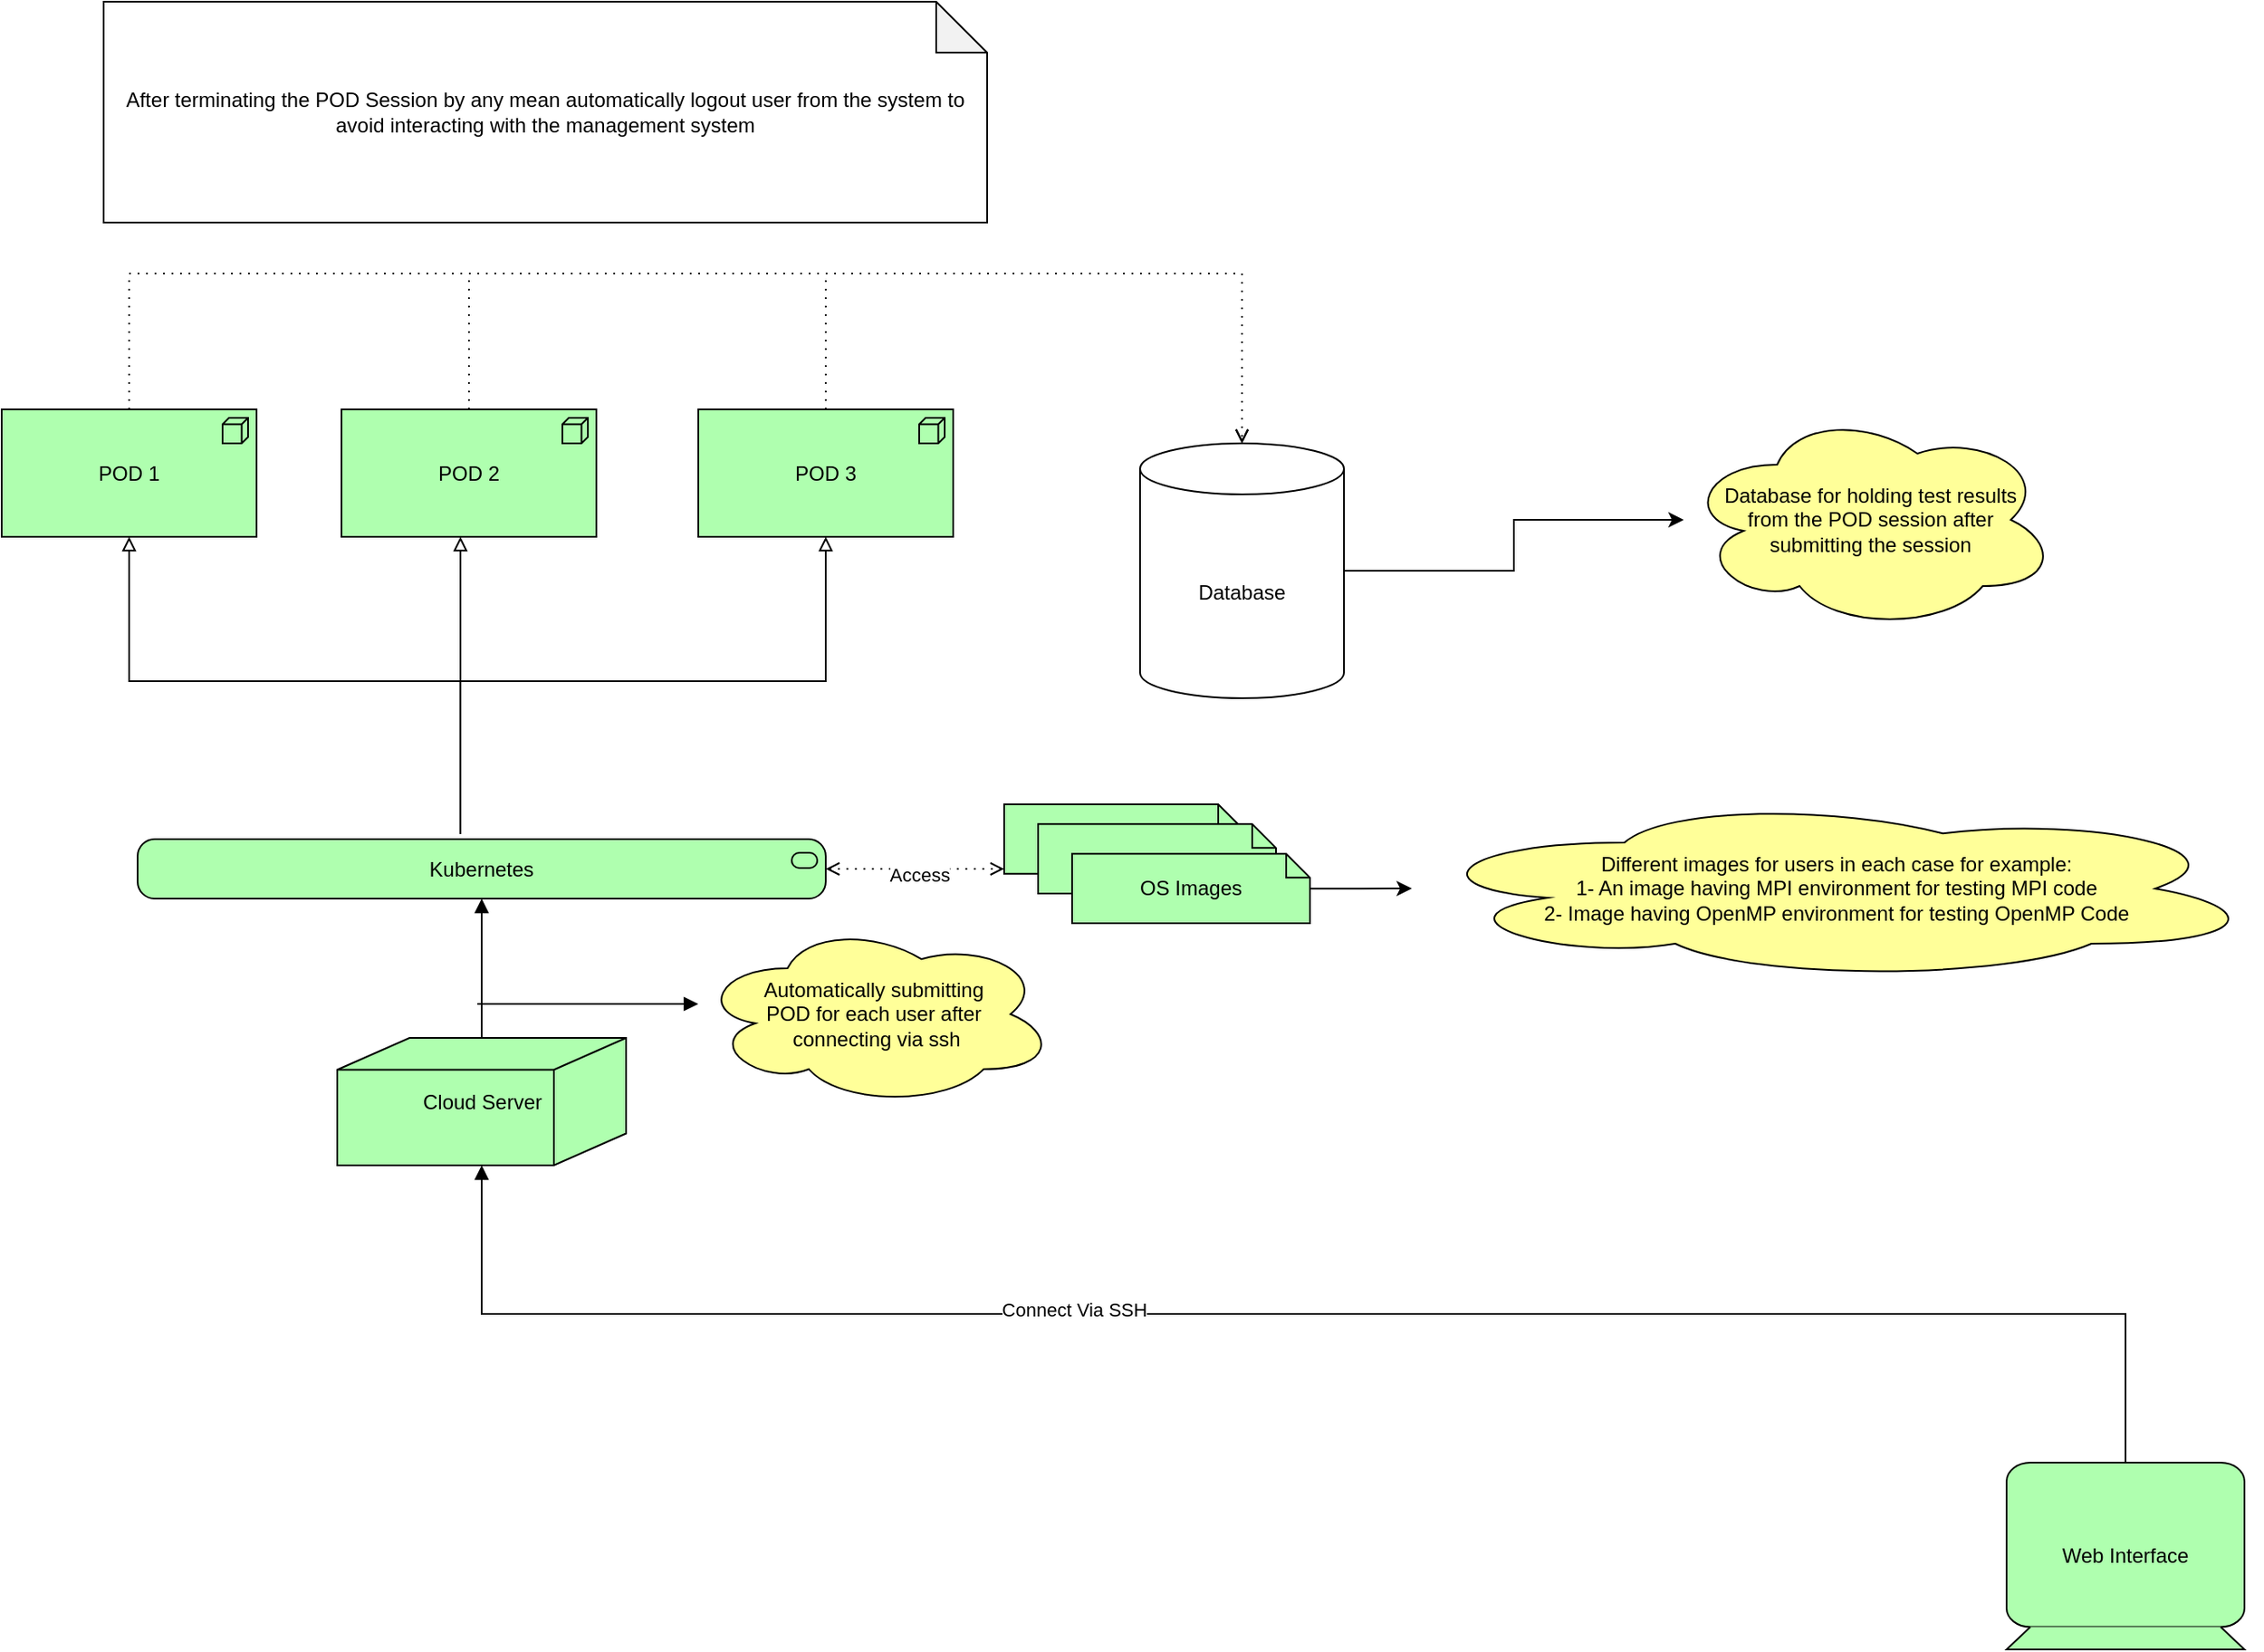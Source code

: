 <mxfile version="26.0.16">
  <diagram name="Page-1" id="8RpowJKbyrlr3DVdEzmi">
    <mxGraphModel dx="2049" dy="1120" grid="1" gridSize="10" guides="1" tooltips="1" connect="1" arrows="1" fold="1" page="1" pageScale="1" pageWidth="850" pageHeight="1100" math="0" shadow="0">
      <root>
        <mxCell id="0" />
        <mxCell id="1" parent="0" />
        <mxCell id="MGjpmvllVsbpUqZVuK8m-25" value="" style="group" vertex="1" connectable="0" parent="1">
          <mxGeometry x="600" y="512.5" width="180" height="70" as="geometry" />
        </mxCell>
        <mxCell id="MGjpmvllVsbpUqZVuK8m-22" value="" style="html=1;outlineConnect=0;whiteSpace=wrap;fillColor=#AFFFAF;shape=note;size=14;movable=1;resizable=1;rotatable=1;deletable=1;editable=1;locked=0;connectable=1;" vertex="1" parent="MGjpmvllVsbpUqZVuK8m-25">
          <mxGeometry width="140" height="40.833" as="geometry" />
        </mxCell>
        <mxCell id="MGjpmvllVsbpUqZVuK8m-23" value="" style="html=1;outlineConnect=0;whiteSpace=wrap;fillColor=#AFFFAF;shape=note;size=14;movable=1;resizable=1;rotatable=1;deletable=1;editable=1;locked=0;connectable=1;" vertex="1" parent="MGjpmvllVsbpUqZVuK8m-25">
          <mxGeometry x="20" y="11.667" width="140" height="40.833" as="geometry" />
        </mxCell>
        <mxCell id="MGjpmvllVsbpUqZVuK8m-24" value="OS Images" style="html=1;outlineConnect=0;whiteSpace=wrap;fillColor=#AFFFAF;shape=note;size=14;movable=1;resizable=1;rotatable=1;deletable=1;editable=1;locked=0;connectable=1;" vertex="1" parent="MGjpmvllVsbpUqZVuK8m-25">
          <mxGeometry x="40" y="29.167" width="140" height="40.833" as="geometry" />
        </mxCell>
        <mxCell id="MGjpmvllVsbpUqZVuK8m-39" value="" style="edgeStyle=elbowEdgeStyle;html=1;endArrow=open;elbow=vertical;endFill=0;dashed=1;startArrow=open;startFill=0;dashPattern=1 4;rounded=0;exitX=1;exitY=0.5;exitDx=0;exitDy=0;exitPerimeter=0;" edge="1" parent="MGjpmvllVsbpUqZVuK8m-25" source="MGjpmvllVsbpUqZVuK8m-30">
          <mxGeometry width="160" relative="1" as="geometry">
            <mxPoint x="-90" y="36.5" as="sourcePoint" />
            <mxPoint y="37.5" as="targetPoint" />
            <Array as="points">
              <mxPoint x="-70" y="38" />
            </Array>
          </mxGeometry>
        </mxCell>
        <mxCell id="MGjpmvllVsbpUqZVuK8m-41" value="Access" style="edgeLabel;html=1;align=center;verticalAlign=middle;resizable=0;points=[];" vertex="1" connectable="0" parent="MGjpmvllVsbpUqZVuK8m-39">
          <mxGeometry x="0.043" y="-2" relative="1" as="geometry">
            <mxPoint y="1" as="offset" />
          </mxGeometry>
        </mxCell>
        <mxCell id="MGjpmvllVsbpUqZVuK8m-28" value="Cloud Server" style="html=1;outlineConnect=0;whiteSpace=wrap;fillColor=#AFFFAF;shape=mxgraph.archimate3.node;" vertex="1" parent="1">
          <mxGeometry x="207.5" y="650" width="170" height="75" as="geometry" />
        </mxCell>
        <mxCell id="MGjpmvllVsbpUqZVuK8m-30" value="Kubernetes" style="html=1;outlineConnect=0;whiteSpace=wrap;fillColor=#AFFFAF;shape=mxgraph.archimate3.application;appType=serv;archiType=rounded" vertex="1" parent="1">
          <mxGeometry x="90" y="533" width="405" height="35" as="geometry" />
        </mxCell>
        <mxCell id="MGjpmvllVsbpUqZVuK8m-32" value="Web Interface" style="html=1;outlineConnect=0;whiteSpace=wrap;fillColor=#AFFFAF;shape=mxgraph.archimate3.device;" vertex="1" parent="1">
          <mxGeometry x="1190" y="900" width="140" height="110" as="geometry" />
        </mxCell>
        <mxCell id="MGjpmvllVsbpUqZVuK8m-35" value="" style="edgeStyle=elbowEdgeStyle;html=1;endArrow=block;dashed=0;elbow=vertical;endFill=1;rounded=0;" edge="1" parent="1" source="MGjpmvllVsbpUqZVuK8m-32" target="MGjpmvllVsbpUqZVuK8m-28">
          <mxGeometry width="160" relative="1" as="geometry">
            <mxPoint x="500" y="690" as="sourcePoint" />
            <mxPoint x="340" y="690" as="targetPoint" />
          </mxGeometry>
        </mxCell>
        <mxCell id="MGjpmvllVsbpUqZVuK8m-37" value="Connect Via SSH" style="edgeLabel;html=1;align=center;verticalAlign=middle;resizable=0;points=[];" vertex="1" connectable="0" parent="MGjpmvllVsbpUqZVuK8m-35">
          <mxGeometry x="0.237" y="-3" relative="1" as="geometry">
            <mxPoint as="offset" />
          </mxGeometry>
        </mxCell>
        <mxCell id="MGjpmvllVsbpUqZVuK8m-38" value="" style="edgeStyle=elbowEdgeStyle;html=1;endArrow=block;dashed=0;elbow=vertical;endFill=1;rounded=0;entryX=0.5;entryY=1;entryDx=0;entryDy=0;entryPerimeter=0;" edge="1" parent="1" source="MGjpmvllVsbpUqZVuK8m-28" target="MGjpmvllVsbpUqZVuK8m-30">
          <mxGeometry width="160" relative="1" as="geometry">
            <mxPoint x="320" y="640" as="sourcePoint" />
            <mxPoint x="500" y="690" as="targetPoint" />
          </mxGeometry>
        </mxCell>
        <mxCell id="MGjpmvllVsbpUqZVuK8m-42" value="POD 1" style="html=1;outlineConnect=0;whiteSpace=wrap;fillColor=#AFFFAF;shape=mxgraph.archimate3.application;appType=node;archiType=square;" vertex="1" parent="1">
          <mxGeometry x="10" y="280" width="150" height="75" as="geometry" />
        </mxCell>
        <mxCell id="MGjpmvllVsbpUqZVuK8m-43" value="POD 2" style="html=1;outlineConnect=0;whiteSpace=wrap;fillColor=#AFFFAF;shape=mxgraph.archimate3.application;appType=node;archiType=square;" vertex="1" parent="1">
          <mxGeometry x="210" y="280" width="150" height="75" as="geometry" />
        </mxCell>
        <mxCell id="MGjpmvllVsbpUqZVuK8m-44" value="POD 3" style="html=1;outlineConnect=0;whiteSpace=wrap;fillColor=#AFFFAF;shape=mxgraph.archimate3.application;appType=node;archiType=square;" vertex="1" parent="1">
          <mxGeometry x="420" y="280" width="150" height="75" as="geometry" />
        </mxCell>
        <mxCell id="MGjpmvllVsbpUqZVuK8m-45" value="" style="endArrow=block;html=1;endFill=0;edgeStyle=elbowEdgeStyle;elbow=vertical;rounded=0;entryX=0.5;entryY=1;entryDx=0;entryDy=0;entryPerimeter=0;exitX=0.469;exitY=-0.086;exitDx=0;exitDy=0;exitPerimeter=0;" edge="1" parent="1" source="MGjpmvllVsbpUqZVuK8m-30" target="MGjpmvllVsbpUqZVuK8m-42">
          <mxGeometry width="160" relative="1" as="geometry">
            <mxPoint x="340" y="490" as="sourcePoint" />
            <mxPoint x="500" y="490" as="targetPoint" />
            <Array as="points">
              <mxPoint x="190" y="440" />
            </Array>
          </mxGeometry>
        </mxCell>
        <mxCell id="MGjpmvllVsbpUqZVuK8m-46" value="" style="endArrow=block;html=1;endFill=0;edgeStyle=elbowEdgeStyle;elbow=vertical;rounded=0;" edge="1" parent="1" target="MGjpmvllVsbpUqZVuK8m-43">
          <mxGeometry width="160" relative="1" as="geometry">
            <mxPoint x="280" y="530" as="sourcePoint" />
            <mxPoint x="325" y="355" as="targetPoint" />
            <Array as="points">
              <mxPoint x="280" y="440" />
            </Array>
          </mxGeometry>
        </mxCell>
        <mxCell id="MGjpmvllVsbpUqZVuK8m-47" value="" style="endArrow=block;html=1;endFill=0;edgeStyle=elbowEdgeStyle;elbow=vertical;rounded=0;entryX=0.5;entryY=1;entryDx=0;entryDy=0;entryPerimeter=0;exitX=0.469;exitY=-0.086;exitDx=0;exitDy=0;exitPerimeter=0;" edge="1" parent="1" source="MGjpmvllVsbpUqZVuK8m-30" target="MGjpmvllVsbpUqZVuK8m-44">
          <mxGeometry width="160" relative="1" as="geometry">
            <mxPoint x="290" y="530" as="sourcePoint" />
            <mxPoint x="165" y="375" as="targetPoint" />
            <Array as="points">
              <mxPoint x="310" y="440" />
              <mxPoint x="270" y="443" />
            </Array>
          </mxGeometry>
        </mxCell>
        <mxCell id="MGjpmvllVsbpUqZVuK8m-55" style="edgeStyle=orthogonalEdgeStyle;rounded=0;orthogonalLoop=1;jettySize=auto;html=1;" edge="1" parent="1" source="MGjpmvllVsbpUqZVuK8m-48" target="MGjpmvllVsbpUqZVuK8m-54">
          <mxGeometry relative="1" as="geometry" />
        </mxCell>
        <mxCell id="MGjpmvllVsbpUqZVuK8m-48" value="Database" style="shape=cylinder3;whiteSpace=wrap;html=1;boundedLbl=1;backgroundOutline=1;size=15;" vertex="1" parent="1">
          <mxGeometry x="680" y="300" width="120" height="150" as="geometry" />
        </mxCell>
        <mxCell id="MGjpmvllVsbpUqZVuK8m-49" value="" style="edgeStyle=elbowEdgeStyle;html=1;endArrow=open;elbow=vertical;endFill=0;dashed=1;dashPattern=1 4;rounded=0;exitX=0.5;exitY=0;exitDx=0;exitDy=0;exitPerimeter=0;entryX=0.5;entryY=0;entryDx=0;entryDy=0;entryPerimeter=0;" edge="1" parent="1" source="MGjpmvllVsbpUqZVuK8m-44" target="MGjpmvllVsbpUqZVuK8m-48">
          <mxGeometry width="160" relative="1" as="geometry">
            <mxPoint x="510" y="220" as="sourcePoint" />
            <mxPoint x="670" y="220" as="targetPoint" />
            <Array as="points">
              <mxPoint x="620" y="200" />
            </Array>
          </mxGeometry>
        </mxCell>
        <mxCell id="MGjpmvllVsbpUqZVuK8m-50" value="" style="edgeStyle=elbowEdgeStyle;html=1;endArrow=open;elbow=vertical;endFill=0;dashed=1;dashPattern=1 4;rounded=0;exitX=0.5;exitY=0;exitDx=0;exitDy=0;exitPerimeter=0;entryX=0.5;entryY=0;entryDx=0;entryDy=0;entryPerimeter=0;" edge="1" parent="1" source="MGjpmvllVsbpUqZVuK8m-43">
          <mxGeometry width="160" relative="1" as="geometry">
            <mxPoint x="495" y="280" as="sourcePoint" />
            <mxPoint x="740" y="300" as="targetPoint" />
            <Array as="points">
              <mxPoint x="620" y="200" />
            </Array>
          </mxGeometry>
        </mxCell>
        <mxCell id="MGjpmvllVsbpUqZVuK8m-51" value="" style="edgeStyle=elbowEdgeStyle;html=1;endArrow=open;elbow=vertical;endFill=0;dashed=1;dashPattern=1 4;rounded=0;exitX=0.5;exitY=0;exitDx=0;exitDy=0;exitPerimeter=0;entryX=0.5;entryY=0;entryDx=0;entryDy=0;entryPerimeter=0;" edge="1" parent="1" source="MGjpmvllVsbpUqZVuK8m-42" target="MGjpmvllVsbpUqZVuK8m-48">
          <mxGeometry width="160" relative="1" as="geometry">
            <mxPoint x="500" y="280" as="sourcePoint" />
            <mxPoint x="745" y="300" as="targetPoint" />
            <Array as="points">
              <mxPoint x="625" y="200" />
            </Array>
          </mxGeometry>
        </mxCell>
        <mxCell id="MGjpmvllVsbpUqZVuK8m-52" value="Different images for users in each case for example:&lt;div&gt;1- An image having MPI&amp;nbsp;&lt;span style=&quot;background-color: transparent; color: light-dark(rgb(0, 0, 0), rgb(255, 255, 255));&quot;&gt;environment&lt;/span&gt;&lt;span style=&quot;background-color: transparent; color: light-dark(rgb(0, 0, 0), rgb(255, 255, 255));&quot;&gt;&amp;nbsp;for testing MPI code&lt;/span&gt;&lt;/div&gt;&lt;div&gt;2- Image having OpenMP environment for testing OpenMP Code&lt;/div&gt;" style="fillColor=#ffff99;whiteSpace=wrap;shape=cloud;html=1;" vertex="1" parent="1">
          <mxGeometry x="840" y="508.04" width="500" height="108.08" as="geometry" />
        </mxCell>
        <mxCell id="MGjpmvllVsbpUqZVuK8m-53" style="edgeStyle=orthogonalEdgeStyle;rounded=0;orthogonalLoop=1;jettySize=auto;html=1;" edge="1" parent="1" source="MGjpmvllVsbpUqZVuK8m-24" target="MGjpmvllVsbpUqZVuK8m-52">
          <mxGeometry relative="1" as="geometry" />
        </mxCell>
        <mxCell id="MGjpmvllVsbpUqZVuK8m-54" value="&lt;span style=&quot;background-color: transparent; color: light-dark(rgb(0, 0, 0), rgb(255, 255, 255));&quot;&gt;Database for holding test results&lt;/span&gt;&lt;div&gt;&lt;span style=&quot;background-color: transparent; color: light-dark(rgb(0, 0, 0), rgb(255, 255, 255));&quot;&gt;&amp;nbsp;from the POD session after&amp;nbsp;&lt;/span&gt;&lt;/div&gt;&lt;div&gt;&lt;span style=&quot;background-color: transparent; color: light-dark(rgb(0, 0, 0), rgb(255, 255, 255));&quot;&gt;submitting the session&lt;/span&gt;&lt;/div&gt;" style="fillColor=#ffff99;whiteSpace=wrap;shape=cloud;html=1;align=center;" vertex="1" parent="1">
          <mxGeometry x="1000" y="280" width="220" height="130" as="geometry" />
        </mxCell>
        <mxCell id="MGjpmvllVsbpUqZVuK8m-56" value="Automatically submitting&amp;nbsp;&lt;div&gt;POD for each user after&amp;nbsp;&lt;/div&gt;&lt;div&gt;connecting via ssh&lt;/div&gt;" style="fillColor=#ffff99;whiteSpace=wrap;shape=cloud;html=1;" vertex="1" parent="1">
          <mxGeometry x="420" y="582" width="210" height="108" as="geometry" />
        </mxCell>
        <mxCell id="MGjpmvllVsbpUqZVuK8m-58" value="" style="edgeStyle=elbowEdgeStyle;html=1;endArrow=block;dashed=0;elbow=vertical;endFill=1;rounded=0;" edge="1" parent="1" target="MGjpmvllVsbpUqZVuK8m-56">
          <mxGeometry width="160" relative="1" as="geometry">
            <mxPoint x="290" y="630" as="sourcePoint" />
            <mxPoint x="450" y="630" as="targetPoint" />
          </mxGeometry>
        </mxCell>
        <mxCell id="MGjpmvllVsbpUqZVuK8m-59" value="After terminating the POD Session by any mean automatically logout user from the system to avoid interacting with the management system" style="shape=note;whiteSpace=wrap;html=1;backgroundOutline=1;darkOpacity=0.05;" vertex="1" parent="1">
          <mxGeometry x="70" y="40" width="520" height="130" as="geometry" />
        </mxCell>
      </root>
    </mxGraphModel>
  </diagram>
</mxfile>
